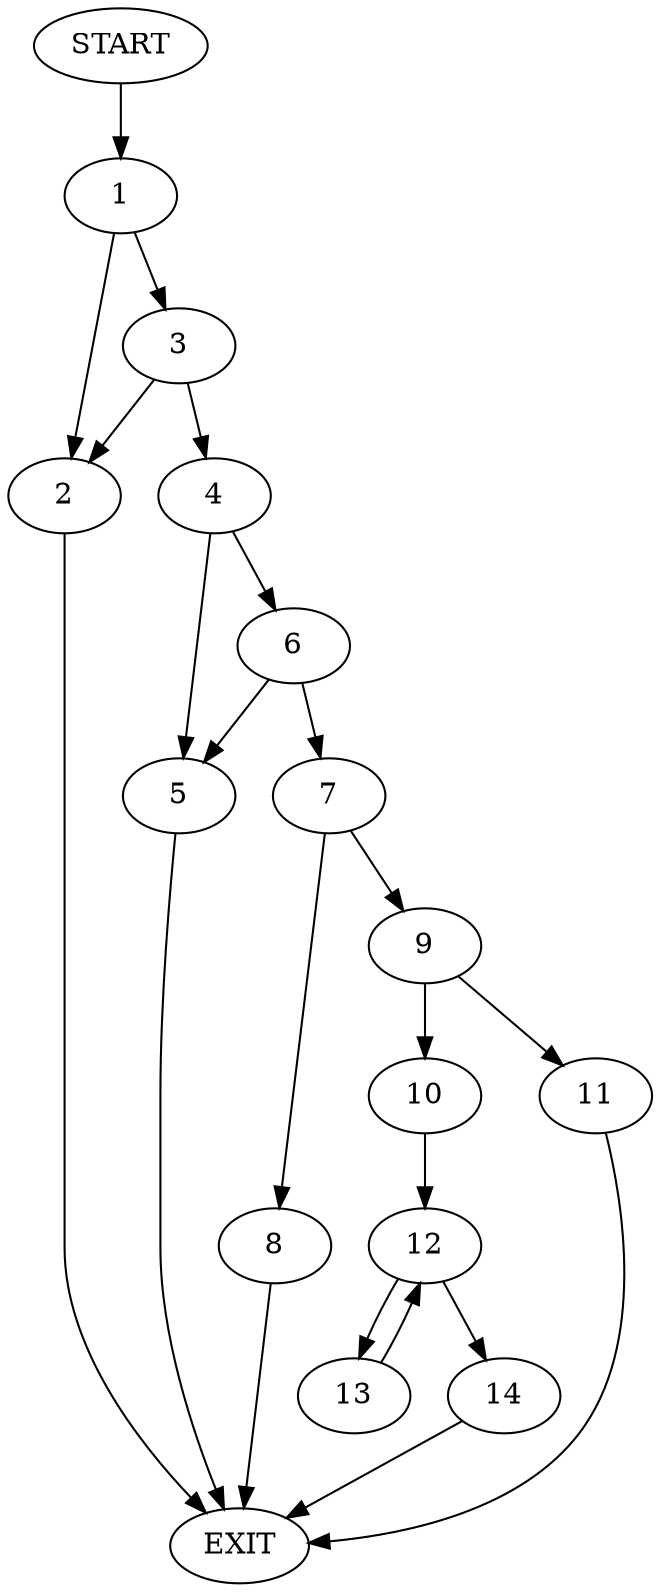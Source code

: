 digraph {
0 [label="START"]
15 [label="EXIT"]
0 -> 1
1 -> 2
1 -> 3
3 -> 2
3 -> 4
2 -> 15
4 -> 5
4 -> 6
5 -> 15
6 -> 7
6 -> 5
7 -> 8
7 -> 9
9 -> 10
9 -> 11
8 -> 15
10 -> 12
11 -> 15
12 -> 13
12 -> 14
14 -> 15
13 -> 12
}
